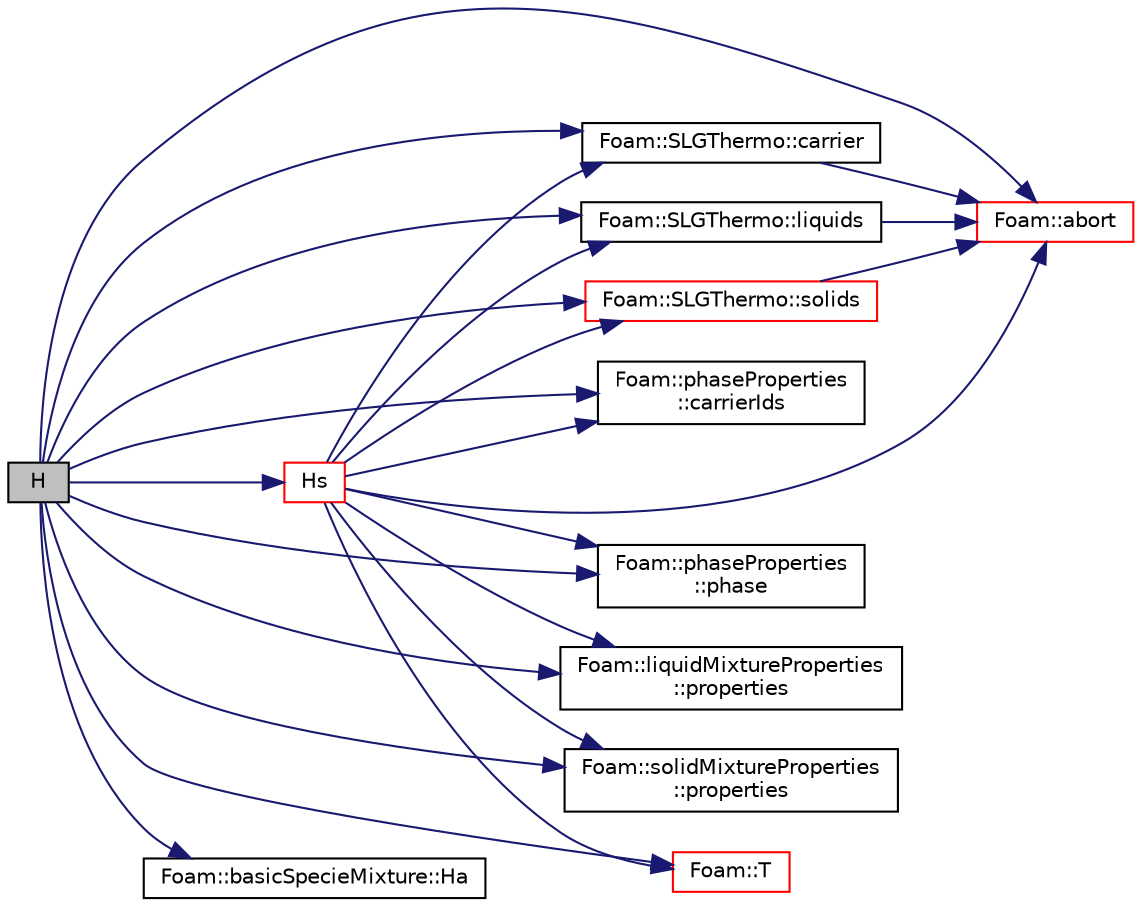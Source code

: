 digraph "H"
{
  bgcolor="transparent";
  edge [fontname="Helvetica",fontsize="10",labelfontname="Helvetica",labelfontsize="10"];
  node [fontname="Helvetica",fontsize="10",shape=record];
  rankdir="LR";
  Node1 [label="H",height=0.2,width=0.4,color="black", fillcolor="grey75", style="filled", fontcolor="black"];
  Node1 -> Node2 [color="midnightblue",fontsize="10",style="solid",fontname="Helvetica"];
  Node2 [label="Foam::abort",height=0.2,width=0.4,color="red",URL="$a10909.html#a447107a607d03e417307c203fa5fb44b"];
  Node1 -> Node3 [color="midnightblue",fontsize="10",style="solid",fontname="Helvetica"];
  Node3 [label="Foam::SLGThermo::carrier",height=0.2,width=0.4,color="black",URL="$a02413.html#ad09148d289e10bb0f0264a4623d3822b",tooltip="Return reference to the gaseous components. "];
  Node3 -> Node2 [color="midnightblue",fontsize="10",style="solid",fontname="Helvetica"];
  Node1 -> Node4 [color="midnightblue",fontsize="10",style="solid",fontname="Helvetica"];
  Node4 [label="Foam::phaseProperties\l::carrierIds",height=0.2,width=0.4,color="black",URL="$a01887.html#a0028afea9087dbde48f8ef78a64af4df",tooltip="Return const access to the map to the carrier ids. "];
  Node1 -> Node5 [color="midnightblue",fontsize="10",style="solid",fontname="Helvetica"];
  Node5 [label="Foam::basicSpecieMixture::Ha",height=0.2,width=0.4,color="black",URL="$a00113.html#a66fda473cdeb8ed8555cc6c117b85274",tooltip="Absolute enthalpy [J/kg]. "];
  Node1 -> Node6 [color="midnightblue",fontsize="10",style="solid",fontname="Helvetica"];
  Node6 [label="Hs",height=0.2,width=0.4,color="red",URL="$a00332.html#a236b3c220fd5d0c2e3f2827e8fc9bc58",tooltip="Return sensible enthalpy for the phase phaseI. "];
  Node6 -> Node7 [color="midnightblue",fontsize="10",style="solid",fontname="Helvetica"];
  Node7 [label="Foam::phaseProperties\l::phase",height=0.2,width=0.4,color="black",URL="$a01887.html#afdc8fb4fa53c19a4bc2aeb2162b2bdf4",tooltip="Return const access to the phase type. "];
  Node6 -> Node4 [color="midnightblue",fontsize="10",style="solid",fontname="Helvetica"];
  Node6 -> Node3 [color="midnightblue",fontsize="10",style="solid",fontname="Helvetica"];
  Node6 -> Node8 [color="midnightblue",fontsize="10",style="solid",fontname="Helvetica"];
  Node8 [label="Foam::SLGThermo::liquids",height=0.2,width=0.4,color="black",URL="$a02413.html#a5380a8807acfea3ce69f4d4386f49f64",tooltip="Return reference to the global (additional) liquids. "];
  Node8 -> Node2 [color="midnightblue",fontsize="10",style="solid",fontname="Helvetica"];
  Node6 -> Node9 [color="midnightblue",fontsize="10",style="solid",fontname="Helvetica"];
  Node9 [label="Foam::liquidMixtureProperties\l::properties",height=0.2,width=0.4,color="black",URL="$a01392.html#a67d9f77fcf67fad544225c6e5243b1e2",tooltip="Return the liquid properties. "];
  Node6 -> Node10 [color="midnightblue",fontsize="10",style="solid",fontname="Helvetica"];
  Node10 [label="Foam::SLGThermo::solids",height=0.2,width=0.4,color="red",URL="$a02413.html#a2b213177f2f399947e0665a223a4001f",tooltip="Return reference to the global (additional) solids. "];
  Node10 -> Node2 [color="midnightblue",fontsize="10",style="solid",fontname="Helvetica"];
  Node6 -> Node11 [color="midnightblue",fontsize="10",style="solid",fontname="Helvetica"];
  Node11 [label="Foam::solidMixtureProperties\l::properties",height=0.2,width=0.4,color="black",URL="$a02452.html#a656489f7b5d2142808254a843c1b9414",tooltip="Return the solidProperties properties. "];
  Node6 -> Node12 [color="midnightblue",fontsize="10",style="solid",fontname="Helvetica"];
  Node12 [label="Foam::T",height=0.2,width=0.4,color="red",URL="$a10909.html#ae57fda0abb14bb0944947c463c6e09d4"];
  Node6 -> Node2 [color="midnightblue",fontsize="10",style="solid",fontname="Helvetica"];
  Node1 -> Node8 [color="midnightblue",fontsize="10",style="solid",fontname="Helvetica"];
  Node1 -> Node7 [color="midnightblue",fontsize="10",style="solid",fontname="Helvetica"];
  Node1 -> Node11 [color="midnightblue",fontsize="10",style="solid",fontname="Helvetica"];
  Node1 -> Node9 [color="midnightblue",fontsize="10",style="solid",fontname="Helvetica"];
  Node1 -> Node10 [color="midnightblue",fontsize="10",style="solid",fontname="Helvetica"];
  Node1 -> Node12 [color="midnightblue",fontsize="10",style="solid",fontname="Helvetica"];
}

